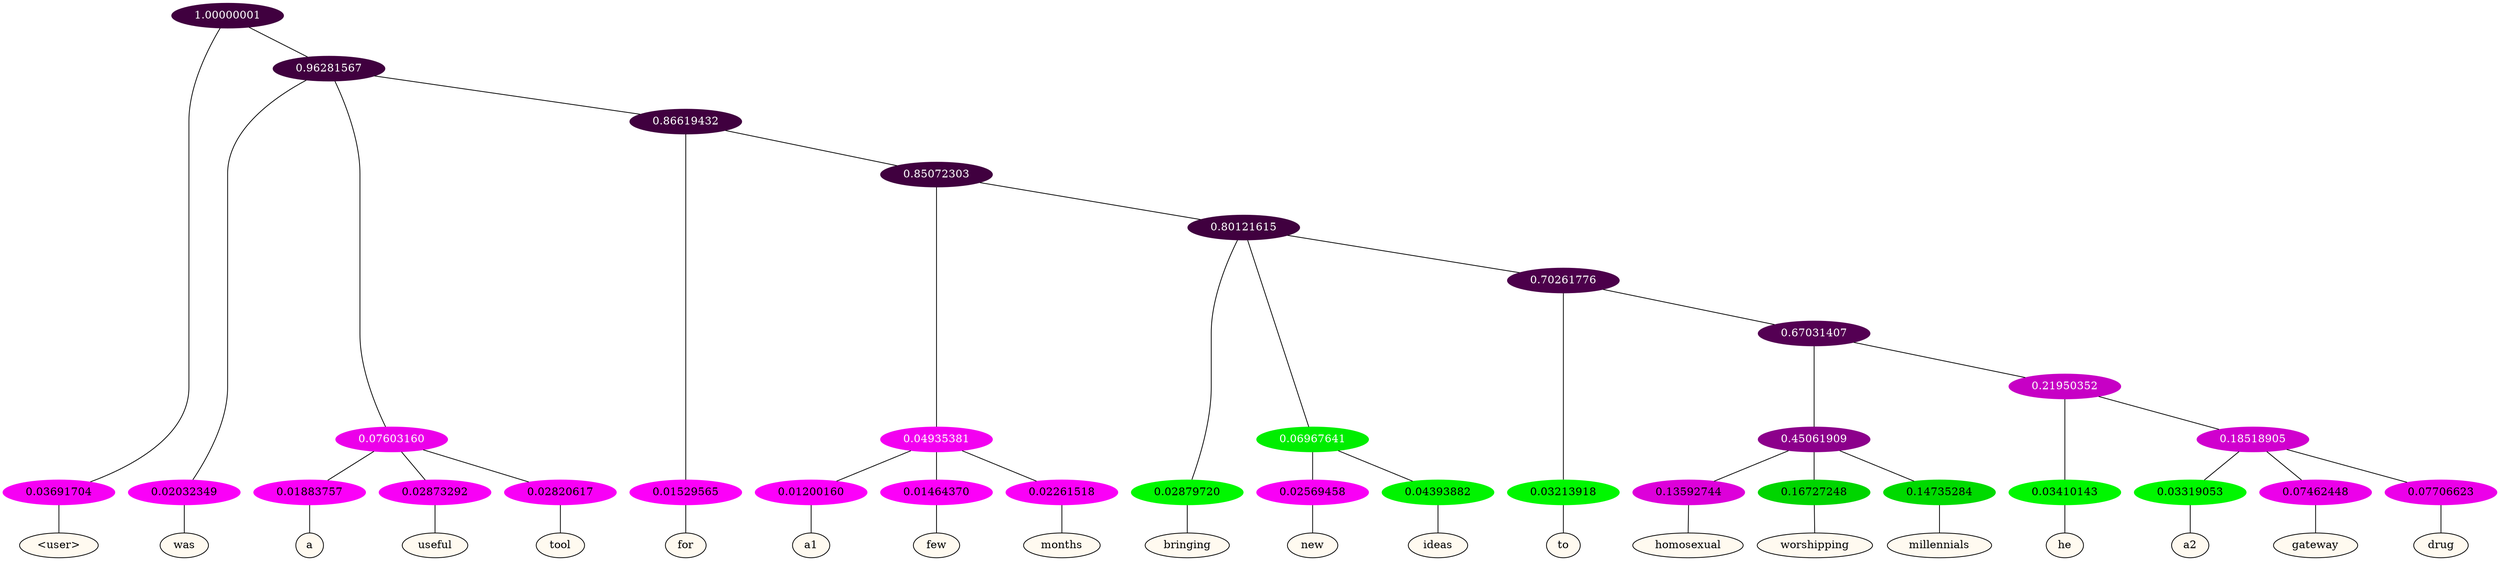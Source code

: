 graph {
	node [format=png height=0.15 nodesep=0.001 ordering=out overlap=prism overlap_scaling=0.01 ranksep=0.001 ratio=0.2 style=filled width=0.15]
	{
		rank=same
		a_w_1 [label="\<user\>" color=black fillcolor=floralwhite style="filled,solid"]
		a_w_3 [label=was color=black fillcolor=floralwhite style="filled,solid"]
		a_w_6 [label=a color=black fillcolor=floralwhite style="filled,solid"]
		a_w_7 [label=useful color=black fillcolor=floralwhite style="filled,solid"]
		a_w_8 [label=tool color=black fillcolor=floralwhite style="filled,solid"]
		a_w_9 [label=for color=black fillcolor=floralwhite style="filled,solid"]
		a_w_13 [label=a1 color=black fillcolor=floralwhite style="filled,solid"]
		a_w_14 [label=few color=black fillcolor=floralwhite style="filled,solid"]
		a_w_15 [label=months color=black fillcolor=floralwhite style="filled,solid"]
		a_w_16 [label=bringing color=black fillcolor=floralwhite style="filled,solid"]
		a_w_19 [label=new color=black fillcolor=floralwhite style="filled,solid"]
		a_w_20 [label=ideas color=black fillcolor=floralwhite style="filled,solid"]
		a_w_21 [label=to color=black fillcolor=floralwhite style="filled,solid"]
		a_w_25 [label=homosexual color=black fillcolor=floralwhite style="filled,solid"]
		a_w_26 [label=worshipping color=black fillcolor=floralwhite style="filled,solid"]
		a_w_27 [label=millennials color=black fillcolor=floralwhite style="filled,solid"]
		a_w_28 [label=he color=black fillcolor=floralwhite style="filled,solid"]
		a_w_30 [label=a2 color=black fillcolor=floralwhite style="filled,solid"]
		a_w_31 [label=gateway color=black fillcolor=floralwhite style="filled,solid"]
		a_w_32 [label=drug color=black fillcolor=floralwhite style="filled,solid"]
	}
	a_n_1 -- a_w_1
	a_n_3 -- a_w_3
	a_n_6 -- a_w_6
	a_n_7 -- a_w_7
	a_n_8 -- a_w_8
	a_n_9 -- a_w_9
	a_n_13 -- a_w_13
	a_n_14 -- a_w_14
	a_n_15 -- a_w_15
	a_n_16 -- a_w_16
	a_n_19 -- a_w_19
	a_n_20 -- a_w_20
	a_n_21 -- a_w_21
	a_n_25 -- a_w_25
	a_n_26 -- a_w_26
	a_n_27 -- a_w_27
	a_n_28 -- a_w_28
	a_n_30 -- a_w_30
	a_n_31 -- a_w_31
	a_n_32 -- a_w_32
	{
		rank=same
		a_n_1 [label=0.03691704 color="0.835 1.000 0.963" fontcolor=black]
		a_n_3 [label=0.02032349 color="0.835 1.000 0.980" fontcolor=black]
		a_n_6 [label=0.01883757 color="0.835 1.000 0.981" fontcolor=black]
		a_n_7 [label=0.02873292 color="0.835 1.000 0.971" fontcolor=black]
		a_n_8 [label=0.02820617 color="0.835 1.000 0.972" fontcolor=black]
		a_n_9 [label=0.01529565 color="0.835 1.000 0.985" fontcolor=black]
		a_n_13 [label=0.01200160 color="0.835 1.000 0.988" fontcolor=black]
		a_n_14 [label=0.01464370 color="0.835 1.000 0.985" fontcolor=black]
		a_n_15 [label=0.02261518 color="0.835 1.000 0.977" fontcolor=black]
		a_n_16 [label=0.02879720 color="0.334 1.000 0.971" fontcolor=black]
		a_n_19 [label=0.02569458 color="0.835 1.000 0.974" fontcolor=black]
		a_n_20 [label=0.04393882 color="0.334 1.000 0.956" fontcolor=black]
		a_n_21 [label=0.03213918 color="0.334 1.000 0.968" fontcolor=black]
		a_n_25 [label=0.13592744 color="0.835 1.000 0.864" fontcolor=black]
		a_n_26 [label=0.16727248 color="0.334 1.000 0.833" fontcolor=black]
		a_n_27 [label=0.14735284 color="0.334 1.000 0.853" fontcolor=black]
		a_n_28 [label=0.03410143 color="0.334 1.000 0.966" fontcolor=black]
		a_n_30 [label=0.03319053 color="0.334 1.000 0.967" fontcolor=black]
		a_n_31 [label=0.07462448 color="0.835 1.000 0.925" fontcolor=black]
		a_n_32 [label=0.07706623 color="0.835 1.000 0.923" fontcolor=black]
	}
	a_n_0 [label=1.00000001 color="0.835 1.000 0.250" fontcolor=grey99]
	a_n_0 -- a_n_1
	a_n_2 [label=0.96281567 color="0.835 1.000 0.250" fontcolor=grey99]
	a_n_0 -- a_n_2
	a_n_2 -- a_n_3
	a_n_4 [label=0.07603160 color="0.835 1.000 0.924" fontcolor=grey99]
	a_n_2 -- a_n_4
	a_n_5 [label=0.86619432 color="0.835 1.000 0.250" fontcolor=grey99]
	a_n_2 -- a_n_5
	a_n_4 -- a_n_6
	a_n_4 -- a_n_7
	a_n_4 -- a_n_8
	a_n_5 -- a_n_9
	a_n_10 [label=0.85072303 color="0.835 1.000 0.250" fontcolor=grey99]
	a_n_5 -- a_n_10
	a_n_11 [label=0.04935381 color="0.835 1.000 0.951" fontcolor=grey99]
	a_n_10 -- a_n_11
	a_n_12 [label=0.80121615 color="0.835 1.000 0.250" fontcolor=grey99]
	a_n_10 -- a_n_12
	a_n_11 -- a_n_13
	a_n_11 -- a_n_14
	a_n_11 -- a_n_15
	a_n_12 -- a_n_16
	a_n_17 [label=0.06967641 color="0.334 1.000 0.930" fontcolor=grey99]
	a_n_12 -- a_n_17
	a_n_18 [label=0.70261776 color="0.835 1.000 0.297" fontcolor=grey99]
	a_n_12 -- a_n_18
	a_n_17 -- a_n_19
	a_n_17 -- a_n_20
	a_n_18 -- a_n_21
	a_n_22 [label=0.67031407 color="0.835 1.000 0.330" fontcolor=grey99]
	a_n_18 -- a_n_22
	a_n_23 [label=0.45061909 color="0.835 1.000 0.549" fontcolor=grey99]
	a_n_22 -- a_n_23
	a_n_24 [label=0.21950352 color="0.835 1.000 0.780" fontcolor=grey99]
	a_n_22 -- a_n_24
	a_n_23 -- a_n_25
	a_n_23 -- a_n_26
	a_n_23 -- a_n_27
	a_n_24 -- a_n_28
	a_n_29 [label=0.18518905 color="0.835 1.000 0.815" fontcolor=grey99]
	a_n_24 -- a_n_29
	a_n_29 -- a_n_30
	a_n_29 -- a_n_31
	a_n_29 -- a_n_32
}

